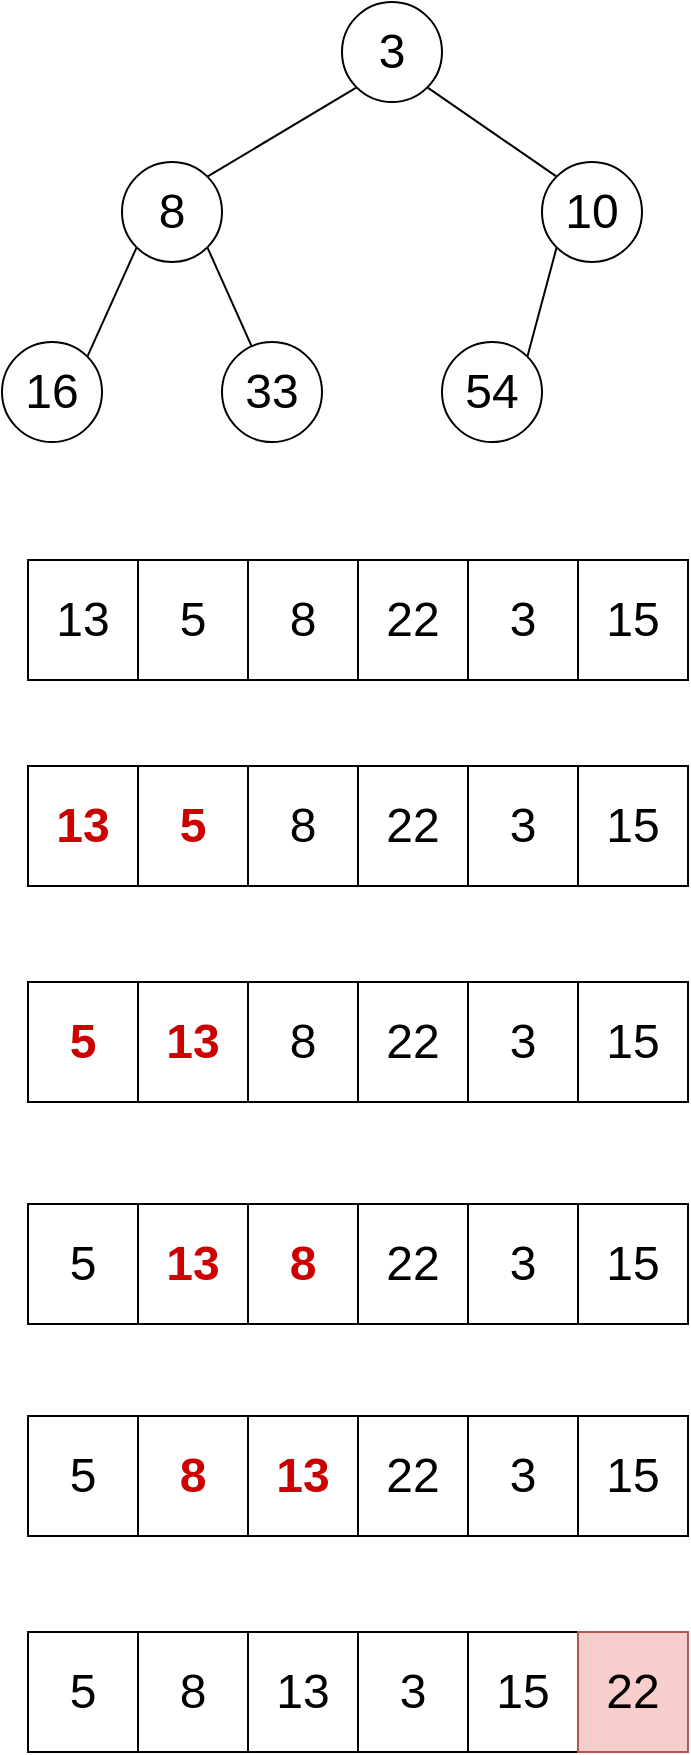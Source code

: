 <mxfile version="12.9.13" type="github"><diagram id="IQpS7d1PLVy1vGDSn6vQ" name="Page-1"><mxGraphModel dx="1357" dy="807" grid="0" gridSize="10" guides="1" tooltips="1" connect="1" arrows="1" fold="1" page="1" pageScale="1" pageWidth="850" pageHeight="1100" math="0" shadow="0"><root><mxCell id="0"/><mxCell id="1" parent="0"/><mxCell id="_ROd4VlNrvX8ry7WKHQZ-1" value="&lt;font style=&quot;font-size: 24px&quot;&gt;3&lt;/font&gt;" style="ellipse;whiteSpace=wrap;html=1;aspect=fixed;fontSize=24;" vertex="1" parent="1"><mxGeometry x="180" y="4" width="50" height="50" as="geometry"/></mxCell><mxCell id="_ROd4VlNrvX8ry7WKHQZ-2" value="8" style="ellipse;whiteSpace=wrap;html=1;aspect=fixed;fontSize=24;" vertex="1" parent="1"><mxGeometry x="70" y="84" width="50" height="50" as="geometry"/></mxCell><mxCell id="_ROd4VlNrvX8ry7WKHQZ-3" value="10" style="ellipse;whiteSpace=wrap;html=1;aspect=fixed;fontSize=24;" vertex="1" parent="1"><mxGeometry x="280" y="84" width="50" height="50" as="geometry"/></mxCell><mxCell id="_ROd4VlNrvX8ry7WKHQZ-4" value="16" style="ellipse;whiteSpace=wrap;html=1;aspect=fixed;fontSize=24;" vertex="1" parent="1"><mxGeometry x="10" y="174" width="50" height="50" as="geometry"/></mxCell><mxCell id="_ROd4VlNrvX8ry7WKHQZ-5" value="33" style="ellipse;whiteSpace=wrap;html=1;aspect=fixed;fontSize=24;" vertex="1" parent="1"><mxGeometry x="120" y="174" width="50" height="50" as="geometry"/></mxCell><mxCell id="_ROd4VlNrvX8ry7WKHQZ-6" value="54" style="ellipse;whiteSpace=wrap;html=1;aspect=fixed;fontSize=24;" vertex="1" parent="1"><mxGeometry x="230" y="174" width="50" height="50" as="geometry"/></mxCell><mxCell id="_ROd4VlNrvX8ry7WKHQZ-9" value="" style="endArrow=none;html=1;entryX=0;entryY=1;entryDx=0;entryDy=0;exitX=1;exitY=0;exitDx=0;exitDy=0;fontSize=24;" edge="1" parent="1" source="_ROd4VlNrvX8ry7WKHQZ-2" target="_ROd4VlNrvX8ry7WKHQZ-1"><mxGeometry width="50" height="50" relative="1" as="geometry"><mxPoint x="180" y="384" as="sourcePoint"/><mxPoint x="230" y="334" as="targetPoint"/></mxGeometry></mxCell><mxCell id="_ROd4VlNrvX8ry7WKHQZ-10" value="" style="endArrow=none;html=1;entryX=1;entryY=1;entryDx=0;entryDy=0;exitX=0;exitY=0;exitDx=0;exitDy=0;fontSize=24;" edge="1" parent="1" source="_ROd4VlNrvX8ry7WKHQZ-3" target="_ROd4VlNrvX8ry7WKHQZ-1"><mxGeometry width="50" height="50" relative="1" as="geometry"><mxPoint x="180" y="384" as="sourcePoint"/><mxPoint x="230" y="334" as="targetPoint"/></mxGeometry></mxCell><mxCell id="_ROd4VlNrvX8ry7WKHQZ-11" value="" style="endArrow=none;html=1;entryX=0;entryY=1;entryDx=0;entryDy=0;exitX=1;exitY=0;exitDx=0;exitDy=0;fontSize=24;" edge="1" parent="1" source="_ROd4VlNrvX8ry7WKHQZ-4" target="_ROd4VlNrvX8ry7WKHQZ-2"><mxGeometry width="50" height="50" relative="1" as="geometry"><mxPoint x="180" y="384" as="sourcePoint"/><mxPoint x="230" y="334" as="targetPoint"/></mxGeometry></mxCell><mxCell id="_ROd4VlNrvX8ry7WKHQZ-13" value="" style="endArrow=none;html=1;entryX=1;entryY=1;entryDx=0;entryDy=0;fontSize=24;" edge="1" parent="1" source="_ROd4VlNrvX8ry7WKHQZ-5" target="_ROd4VlNrvX8ry7WKHQZ-2"><mxGeometry width="50" height="50" relative="1" as="geometry"><mxPoint x="180" y="384" as="sourcePoint"/><mxPoint x="230" y="334" as="targetPoint"/></mxGeometry></mxCell><mxCell id="_ROd4VlNrvX8ry7WKHQZ-15" value="" style="endArrow=none;html=1;entryX=0;entryY=1;entryDx=0;entryDy=0;exitX=1;exitY=0;exitDx=0;exitDy=0;fontSize=24;" edge="1" parent="1" source="_ROd4VlNrvX8ry7WKHQZ-6" target="_ROd4VlNrvX8ry7WKHQZ-3"><mxGeometry width="50" height="50" relative="1" as="geometry"><mxPoint x="180" y="384" as="sourcePoint"/><mxPoint x="230" y="334" as="targetPoint"/></mxGeometry></mxCell><mxCell id="_ROd4VlNrvX8ry7WKHQZ-67" value="" style="group" vertex="1" connectable="0" parent="1"><mxGeometry x="23" y="283" width="330" height="60" as="geometry"/></mxCell><mxCell id="_ROd4VlNrvX8ry7WKHQZ-31" value="5" style="rounded=0;whiteSpace=wrap;html=1;fontSize=24;" vertex="1" parent="_ROd4VlNrvX8ry7WKHQZ-67"><mxGeometry x="55" width="55" height="60" as="geometry"/></mxCell><mxCell id="_ROd4VlNrvX8ry7WKHQZ-32" value="13" style="rounded=0;whiteSpace=wrap;html=1;fontSize=24;" vertex="1" parent="_ROd4VlNrvX8ry7WKHQZ-67"><mxGeometry width="55" height="60" as="geometry"/></mxCell><mxCell id="_ROd4VlNrvX8ry7WKHQZ-33" value="8" style="rounded=0;whiteSpace=wrap;html=1;fontSize=24;" vertex="1" parent="_ROd4VlNrvX8ry7WKHQZ-67"><mxGeometry x="110" width="55" height="60" as="geometry"/></mxCell><mxCell id="_ROd4VlNrvX8ry7WKHQZ-34" value="22" style="rounded=0;whiteSpace=wrap;html=1;fontSize=24;" vertex="1" parent="_ROd4VlNrvX8ry7WKHQZ-67"><mxGeometry x="165" width="55" height="60" as="geometry"/></mxCell><mxCell id="_ROd4VlNrvX8ry7WKHQZ-35" value="3" style="rounded=0;whiteSpace=wrap;html=1;fontSize=24;" vertex="1" parent="_ROd4VlNrvX8ry7WKHQZ-67"><mxGeometry x="220" width="55" height="60" as="geometry"/></mxCell><mxCell id="_ROd4VlNrvX8ry7WKHQZ-36" value="15" style="rounded=0;whiteSpace=wrap;html=1;fontSize=24;" vertex="1" parent="_ROd4VlNrvX8ry7WKHQZ-67"><mxGeometry x="275" width="55" height="60" as="geometry"/></mxCell><mxCell id="_ROd4VlNrvX8ry7WKHQZ-68" value="" style="group" vertex="1" connectable="0" parent="1"><mxGeometry x="23" y="386" width="330" height="60" as="geometry"/></mxCell><mxCell id="_ROd4VlNrvX8ry7WKHQZ-37" value="&lt;font color=&quot;#CC0000&quot;&gt;&lt;b&gt;5&lt;/b&gt;&lt;/font&gt;" style="rounded=0;whiteSpace=wrap;html=1;fontSize=24;" vertex="1" parent="_ROd4VlNrvX8ry7WKHQZ-68"><mxGeometry x="55" width="55" height="60" as="geometry"/></mxCell><mxCell id="_ROd4VlNrvX8ry7WKHQZ-38" value="&lt;font color=&quot;#CC0000&quot;&gt;&lt;b&gt;13&lt;/b&gt;&lt;/font&gt;" style="rounded=0;whiteSpace=wrap;html=1;fontSize=24;" vertex="1" parent="_ROd4VlNrvX8ry7WKHQZ-68"><mxGeometry width="55" height="60" as="geometry"/></mxCell><mxCell id="_ROd4VlNrvX8ry7WKHQZ-39" value="8" style="rounded=0;whiteSpace=wrap;html=1;fontSize=24;" vertex="1" parent="_ROd4VlNrvX8ry7WKHQZ-68"><mxGeometry x="110" width="55" height="60" as="geometry"/></mxCell><mxCell id="_ROd4VlNrvX8ry7WKHQZ-40" value="22" style="rounded=0;whiteSpace=wrap;html=1;fontSize=24;" vertex="1" parent="_ROd4VlNrvX8ry7WKHQZ-68"><mxGeometry x="165" width="55" height="60" as="geometry"/></mxCell><mxCell id="_ROd4VlNrvX8ry7WKHQZ-41" value="3" style="rounded=0;whiteSpace=wrap;html=1;fontSize=24;" vertex="1" parent="_ROd4VlNrvX8ry7WKHQZ-68"><mxGeometry x="220" width="55" height="60" as="geometry"/></mxCell><mxCell id="_ROd4VlNrvX8ry7WKHQZ-42" value="15" style="rounded=0;whiteSpace=wrap;html=1;fontSize=24;" vertex="1" parent="_ROd4VlNrvX8ry7WKHQZ-68"><mxGeometry x="275" width="55" height="60" as="geometry"/></mxCell><mxCell id="_ROd4VlNrvX8ry7WKHQZ-69" value="" style="group" vertex="1" connectable="0" parent="1"><mxGeometry x="23" y="494" width="330" height="60" as="geometry"/></mxCell><mxCell id="_ROd4VlNrvX8ry7WKHQZ-43" value="&lt;b&gt;&lt;font color=&quot;#CC0000&quot;&gt;13&lt;/font&gt;&lt;/b&gt;" style="rounded=0;whiteSpace=wrap;html=1;fontSize=24;" vertex="1" parent="_ROd4VlNrvX8ry7WKHQZ-69"><mxGeometry x="55" width="55" height="60" as="geometry"/></mxCell><mxCell id="_ROd4VlNrvX8ry7WKHQZ-44" value="&lt;b&gt;&lt;font color=&quot;#CC0000&quot;&gt;5&lt;/font&gt;&lt;/b&gt;" style="rounded=0;whiteSpace=wrap;html=1;fontSize=24;" vertex="1" parent="_ROd4VlNrvX8ry7WKHQZ-69"><mxGeometry width="55" height="60" as="geometry"/></mxCell><mxCell id="_ROd4VlNrvX8ry7WKHQZ-45" value="8" style="rounded=0;whiteSpace=wrap;html=1;fontSize=24;" vertex="1" parent="_ROd4VlNrvX8ry7WKHQZ-69"><mxGeometry x="110" width="55" height="60" as="geometry"/></mxCell><mxCell id="_ROd4VlNrvX8ry7WKHQZ-46" value="22" style="rounded=0;whiteSpace=wrap;html=1;fontSize=24;" vertex="1" parent="_ROd4VlNrvX8ry7WKHQZ-69"><mxGeometry x="165" width="55" height="60" as="geometry"/></mxCell><mxCell id="_ROd4VlNrvX8ry7WKHQZ-47" value="3" style="rounded=0;whiteSpace=wrap;html=1;fontSize=24;" vertex="1" parent="_ROd4VlNrvX8ry7WKHQZ-69"><mxGeometry x="220" width="55" height="60" as="geometry"/></mxCell><mxCell id="_ROd4VlNrvX8ry7WKHQZ-48" value="15" style="rounded=0;whiteSpace=wrap;html=1;fontSize=24;" vertex="1" parent="_ROd4VlNrvX8ry7WKHQZ-69"><mxGeometry x="275" width="55" height="60" as="geometry"/></mxCell><mxCell id="_ROd4VlNrvX8ry7WKHQZ-70" value="" style="group" vertex="1" connectable="0" parent="1"><mxGeometry x="23" y="605" width="330" height="60" as="geometry"/></mxCell><mxCell id="_ROd4VlNrvX8ry7WKHQZ-49" value="&lt;b&gt;&lt;font color=&quot;#CC0000&quot;&gt;13&lt;/font&gt;&lt;/b&gt;" style="rounded=0;whiteSpace=wrap;html=1;fontSize=24;" vertex="1" parent="_ROd4VlNrvX8ry7WKHQZ-70"><mxGeometry x="55" width="55" height="60" as="geometry"/></mxCell><mxCell id="_ROd4VlNrvX8ry7WKHQZ-50" value="5" style="rounded=0;whiteSpace=wrap;html=1;fontSize=24;" vertex="1" parent="_ROd4VlNrvX8ry7WKHQZ-70"><mxGeometry width="55" height="60" as="geometry"/></mxCell><mxCell id="_ROd4VlNrvX8ry7WKHQZ-51" value="&lt;b&gt;&lt;font color=&quot;#CC0000&quot;&gt;8&lt;/font&gt;&lt;/b&gt;" style="rounded=0;whiteSpace=wrap;html=1;fontSize=24;" vertex="1" parent="_ROd4VlNrvX8ry7WKHQZ-70"><mxGeometry x="110" width="55" height="60" as="geometry"/></mxCell><mxCell id="_ROd4VlNrvX8ry7WKHQZ-52" value="22" style="rounded=0;whiteSpace=wrap;html=1;fontSize=24;" vertex="1" parent="_ROd4VlNrvX8ry7WKHQZ-70"><mxGeometry x="165" width="55" height="60" as="geometry"/></mxCell><mxCell id="_ROd4VlNrvX8ry7WKHQZ-53" value="3" style="rounded=0;whiteSpace=wrap;html=1;fontSize=24;" vertex="1" parent="_ROd4VlNrvX8ry7WKHQZ-70"><mxGeometry x="220" width="55" height="60" as="geometry"/></mxCell><mxCell id="_ROd4VlNrvX8ry7WKHQZ-54" value="15" style="rounded=0;whiteSpace=wrap;html=1;fontSize=24;" vertex="1" parent="_ROd4VlNrvX8ry7WKHQZ-70"><mxGeometry x="275" width="55" height="60" as="geometry"/></mxCell><mxCell id="_ROd4VlNrvX8ry7WKHQZ-71" value="" style="group" vertex="1" connectable="0" parent="1"><mxGeometry x="23" y="711" width="330" height="60" as="geometry"/></mxCell><mxCell id="_ROd4VlNrvX8ry7WKHQZ-55" value="&lt;b&gt;&lt;font color=&quot;#CC0000&quot;&gt;8&lt;/font&gt;&lt;/b&gt;" style="rounded=0;whiteSpace=wrap;html=1;fontSize=24;" vertex="1" parent="_ROd4VlNrvX8ry7WKHQZ-71"><mxGeometry x="55" width="55" height="60" as="geometry"/></mxCell><mxCell id="_ROd4VlNrvX8ry7WKHQZ-56" value="5" style="rounded=0;whiteSpace=wrap;html=1;fontSize=24;" vertex="1" parent="_ROd4VlNrvX8ry7WKHQZ-71"><mxGeometry width="55" height="60" as="geometry"/></mxCell><mxCell id="_ROd4VlNrvX8ry7WKHQZ-57" value="&lt;b&gt;&lt;font color=&quot;#CC0000&quot;&gt;13&lt;/font&gt;&lt;/b&gt;" style="rounded=0;whiteSpace=wrap;html=1;fontSize=24;" vertex="1" parent="_ROd4VlNrvX8ry7WKHQZ-71"><mxGeometry x="110" width="55" height="60" as="geometry"/></mxCell><mxCell id="_ROd4VlNrvX8ry7WKHQZ-58" value="22" style="rounded=0;whiteSpace=wrap;html=1;fontSize=24;" vertex="1" parent="_ROd4VlNrvX8ry7WKHQZ-71"><mxGeometry x="165" width="55" height="60" as="geometry"/></mxCell><mxCell id="_ROd4VlNrvX8ry7WKHQZ-59" value="3" style="rounded=0;whiteSpace=wrap;html=1;fontSize=24;" vertex="1" parent="_ROd4VlNrvX8ry7WKHQZ-71"><mxGeometry x="220" width="55" height="60" as="geometry"/></mxCell><mxCell id="_ROd4VlNrvX8ry7WKHQZ-60" value="15" style="rounded=0;whiteSpace=wrap;html=1;fontSize=24;" vertex="1" parent="_ROd4VlNrvX8ry7WKHQZ-71"><mxGeometry x="275" width="55" height="60" as="geometry"/></mxCell><mxCell id="_ROd4VlNrvX8ry7WKHQZ-72" value="" style="group" vertex="1" connectable="0" parent="1"><mxGeometry x="23" y="819" width="330" height="60" as="geometry"/></mxCell><mxCell id="_ROd4VlNrvX8ry7WKHQZ-61" value="8" style="rounded=0;whiteSpace=wrap;html=1;fontSize=24;" vertex="1" parent="_ROd4VlNrvX8ry7WKHQZ-72"><mxGeometry x="55" width="55" height="60" as="geometry"/></mxCell><mxCell id="_ROd4VlNrvX8ry7WKHQZ-62" value="5" style="rounded=0;whiteSpace=wrap;html=1;fontSize=24;" vertex="1" parent="_ROd4VlNrvX8ry7WKHQZ-72"><mxGeometry width="55" height="60" as="geometry"/></mxCell><mxCell id="_ROd4VlNrvX8ry7WKHQZ-63" value="13" style="rounded=0;whiteSpace=wrap;html=1;fontSize=24;" vertex="1" parent="_ROd4VlNrvX8ry7WKHQZ-72"><mxGeometry x="110" width="55" height="60" as="geometry"/></mxCell><mxCell id="_ROd4VlNrvX8ry7WKHQZ-64" value="3" style="rounded=0;whiteSpace=wrap;html=1;fontSize=24;" vertex="1" parent="_ROd4VlNrvX8ry7WKHQZ-72"><mxGeometry x="165" width="55" height="60" as="geometry"/></mxCell><mxCell id="_ROd4VlNrvX8ry7WKHQZ-65" value="15" style="rounded=0;whiteSpace=wrap;html=1;fontSize=24;" vertex="1" parent="_ROd4VlNrvX8ry7WKHQZ-72"><mxGeometry x="220" width="55" height="60" as="geometry"/></mxCell><mxCell id="_ROd4VlNrvX8ry7WKHQZ-66" value="22" style="rounded=0;whiteSpace=wrap;html=1;fontSize=24;fillColor=#f8cecc;strokeColor=#b85450;" vertex="1" parent="_ROd4VlNrvX8ry7WKHQZ-72"><mxGeometry x="275" width="55" height="60" as="geometry"/></mxCell></root></mxGraphModel></diagram></mxfile>